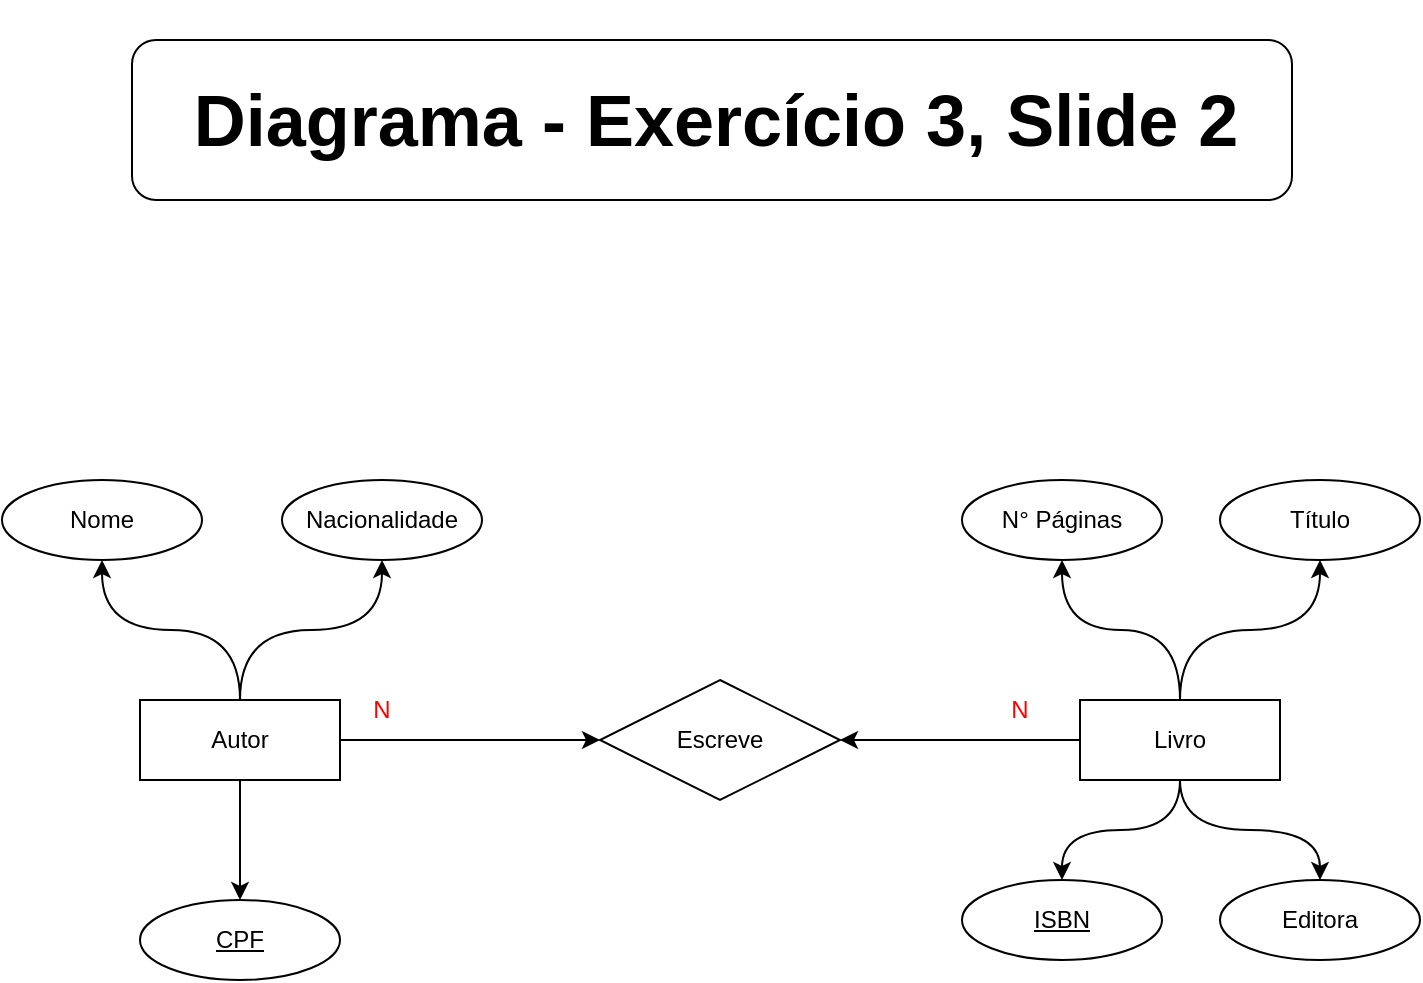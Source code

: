 <mxfile version="21.1.2" type="device">
  <diagram name="Página-1" id="1yFe_AGwRMUUmQc7_iIi">
    <mxGraphModel dx="926" dy="509" grid="1" gridSize="10" guides="1" tooltips="1" connect="1" arrows="1" fold="1" page="1" pageScale="1" pageWidth="827" pageHeight="1169" math="0" shadow="0">
      <root>
        <mxCell id="0" />
        <mxCell id="1" parent="0" />
        <mxCell id="7aWB_8RqzPhK11Xq14SU-1" value="" style="rounded=1;whiteSpace=wrap;html=1;fontSize=36;" parent="1" vertex="1">
          <mxGeometry x="124" y="80" width="580" height="80" as="geometry" />
        </mxCell>
        <mxCell id="7aWB_8RqzPhK11Xq14SU-2" value="&lt;span style=&quot;font-size: 36px;&quot;&gt;&lt;b&gt;Diagrama - Exercício 3, Slide 2&lt;/b&gt;&lt;/span&gt;" style="text;html=1;strokeColor=none;fillColor=none;align=center;verticalAlign=middle;whiteSpace=wrap;rounded=0;" parent="1" vertex="1">
          <mxGeometry x="128" y="60" width="576" height="120" as="geometry" />
        </mxCell>
        <mxCell id="7aWB_8RqzPhK11Xq14SU-3" style="edgeStyle=orthogonalEdgeStyle;rounded=0;orthogonalLoop=1;jettySize=auto;html=1;" parent="1" source="7aWB_8RqzPhK11Xq14SU-7" target="7aWB_8RqzPhK11Xq14SU-9" edge="1">
          <mxGeometry relative="1" as="geometry" />
        </mxCell>
        <mxCell id="7aWB_8RqzPhK11Xq14SU-4" style="edgeStyle=orthogonalEdgeStyle;rounded=0;orthogonalLoop=1;jettySize=auto;html=1;entryX=0.5;entryY=1;entryDx=0;entryDy=0;curved=1;" parent="1" source="7aWB_8RqzPhK11Xq14SU-7" target="7aWB_8RqzPhK11Xq14SU-18" edge="1">
          <mxGeometry relative="1" as="geometry" />
        </mxCell>
        <mxCell id="7aWB_8RqzPhK11Xq14SU-5" style="edgeStyle=orthogonalEdgeStyle;rounded=0;orthogonalLoop=1;jettySize=auto;html=1;entryX=0.5;entryY=1;entryDx=0;entryDy=0;curved=1;" parent="1" source="7aWB_8RqzPhK11Xq14SU-7" target="7aWB_8RqzPhK11Xq14SU-15" edge="1">
          <mxGeometry relative="1" as="geometry" />
        </mxCell>
        <mxCell id="7aWB_8RqzPhK11Xq14SU-6" style="edgeStyle=orthogonalEdgeStyle;rounded=0;orthogonalLoop=1;jettySize=auto;html=1;entryX=0.5;entryY=0;entryDx=0;entryDy=0;curved=1;" parent="1" source="7aWB_8RqzPhK11Xq14SU-7" target="7aWB_8RqzPhK11Xq14SU-17" edge="1">
          <mxGeometry relative="1" as="geometry" />
        </mxCell>
        <mxCell id="7aWB_8RqzPhK11Xq14SU-7" value="Autor" style="whiteSpace=wrap;html=1;align=center;" parent="1" vertex="1">
          <mxGeometry x="128" y="410" width="100" height="40" as="geometry" />
        </mxCell>
        <mxCell id="7aWB_8RqzPhK11Xq14SU-9" value="Escreve" style="shape=rhombus;perimeter=rhombusPerimeter;whiteSpace=wrap;html=1;align=center;" parent="1" vertex="1">
          <mxGeometry x="358" y="400" width="120" height="60" as="geometry" />
        </mxCell>
        <mxCell id="7aWB_8RqzPhK11Xq14SU-10" style="edgeStyle=orthogonalEdgeStyle;rounded=0;orthogonalLoop=1;jettySize=auto;html=1;entryX=0.5;entryY=1;entryDx=0;entryDy=0;curved=1;" parent="1" source="7aWB_8RqzPhK11Xq14SU-14" target="7aWB_8RqzPhK11Xq14SU-16" edge="1">
          <mxGeometry relative="1" as="geometry" />
        </mxCell>
        <mxCell id="7aWB_8RqzPhK11Xq14SU-11" style="edgeStyle=orthogonalEdgeStyle;rounded=0;orthogonalLoop=1;jettySize=auto;html=1;entryX=0.5;entryY=1;entryDx=0;entryDy=0;curved=1;" parent="1" source="7aWB_8RqzPhK11Xq14SU-14" target="7aWB_8RqzPhK11Xq14SU-20" edge="1">
          <mxGeometry relative="1" as="geometry" />
        </mxCell>
        <mxCell id="7aWB_8RqzPhK11Xq14SU-12" style="edgeStyle=orthogonalEdgeStyle;rounded=0;orthogonalLoop=1;jettySize=auto;html=1;entryX=0.5;entryY=0;entryDx=0;entryDy=0;curved=1;" parent="1" source="7aWB_8RqzPhK11Xq14SU-14" target="7aWB_8RqzPhK11Xq14SU-19" edge="1">
          <mxGeometry relative="1" as="geometry" />
        </mxCell>
        <mxCell id="7aWB_8RqzPhK11Xq14SU-13" style="edgeStyle=orthogonalEdgeStyle;rounded=0;orthogonalLoop=1;jettySize=auto;html=1;curved=1;" parent="1" source="7aWB_8RqzPhK11Xq14SU-14" target="7aWB_8RqzPhK11Xq14SU-21" edge="1">
          <mxGeometry relative="1" as="geometry" />
        </mxCell>
        <mxCell id="k10pEqMv1U52HA_rd34u-4" style="edgeStyle=orthogonalEdgeStyle;rounded=0;orthogonalLoop=1;jettySize=auto;html=1;entryX=1;entryY=0.5;entryDx=0;entryDy=0;" edge="1" parent="1" source="7aWB_8RqzPhK11Xq14SU-14" target="7aWB_8RqzPhK11Xq14SU-9">
          <mxGeometry relative="1" as="geometry" />
        </mxCell>
        <mxCell id="7aWB_8RqzPhK11Xq14SU-14" value="Livro" style="whiteSpace=wrap;html=1;align=center;" parent="1" vertex="1">
          <mxGeometry x="598" y="410" width="100" height="40" as="geometry" />
        </mxCell>
        <mxCell id="7aWB_8RqzPhK11Xq14SU-15" value="Nacionalidade" style="ellipse;whiteSpace=wrap;html=1;align=center;" parent="1" vertex="1">
          <mxGeometry x="199" y="300" width="100" height="40" as="geometry" />
        </mxCell>
        <mxCell id="7aWB_8RqzPhK11Xq14SU-16" value="Título" style="ellipse;whiteSpace=wrap;html=1;align=center;" parent="1" vertex="1">
          <mxGeometry x="668" y="300" width="100" height="40" as="geometry" />
        </mxCell>
        <mxCell id="7aWB_8RqzPhK11Xq14SU-17" value="CPF" style="ellipse;whiteSpace=wrap;html=1;align=center;fontStyle=4;" parent="1" vertex="1">
          <mxGeometry x="128" y="510" width="100" height="40" as="geometry" />
        </mxCell>
        <mxCell id="7aWB_8RqzPhK11Xq14SU-18" value="Nome" style="ellipse;whiteSpace=wrap;html=1;align=center;" parent="1" vertex="1">
          <mxGeometry x="59" y="300" width="100" height="40" as="geometry" />
        </mxCell>
        <mxCell id="7aWB_8RqzPhK11Xq14SU-19" value="ISBN" style="ellipse;whiteSpace=wrap;html=1;align=center;fontStyle=4;" parent="1" vertex="1">
          <mxGeometry x="539" y="500" width="100" height="40" as="geometry" />
        </mxCell>
        <mxCell id="7aWB_8RqzPhK11Xq14SU-20" value="N° Páginas" style="ellipse;whiteSpace=wrap;html=1;align=center;" parent="1" vertex="1">
          <mxGeometry x="539" y="300" width="100" height="40" as="geometry" />
        </mxCell>
        <mxCell id="7aWB_8RqzPhK11Xq14SU-21" value="Editora" style="ellipse;whiteSpace=wrap;html=1;align=center;" parent="1" vertex="1">
          <mxGeometry x="668" y="500" width="100" height="40" as="geometry" />
        </mxCell>
        <mxCell id="k10pEqMv1U52HA_rd34u-1" value="&lt;font color=&quot;#ff0000&quot;&gt;N&lt;/font&gt;" style="text;html=1;strokeColor=none;fillColor=none;align=center;verticalAlign=middle;whiteSpace=wrap;rounded=0;" vertex="1" parent="1">
          <mxGeometry x="219" y="400" width="60" height="30" as="geometry" />
        </mxCell>
        <mxCell id="k10pEqMv1U52HA_rd34u-2" value="&lt;font color=&quot;#ff0000&quot;&gt;N&lt;/font&gt;" style="text;html=1;strokeColor=none;fillColor=none;align=center;verticalAlign=middle;whiteSpace=wrap;rounded=0;" vertex="1" parent="1">
          <mxGeometry x="538" y="400" width="60" height="30" as="geometry" />
        </mxCell>
      </root>
    </mxGraphModel>
  </diagram>
</mxfile>
